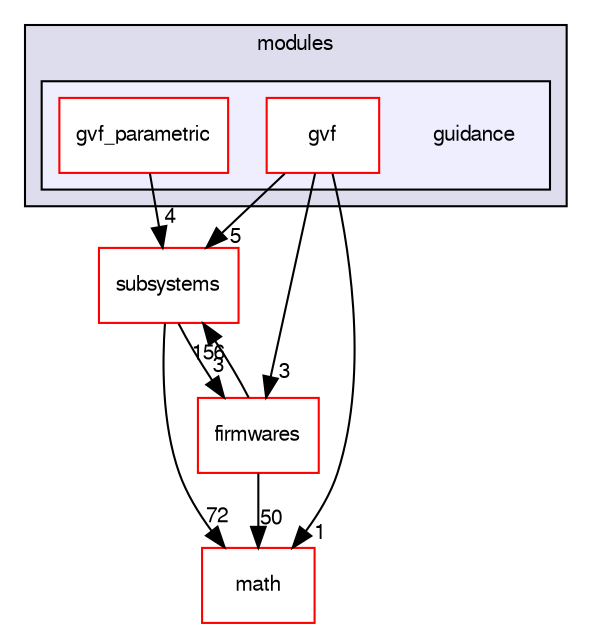 digraph "sw/airborne/modules/guidance" {
  compound=true
  node [ fontsize="10", fontname="FreeSans"];
  edge [ labelfontsize="10", labelfontname="FreeSans"];
  subgraph clusterdir_c2abcdd6ccb39c3582929c0e3f5651c2 {
    graph [ bgcolor="#ddddee", pencolor="black", label="modules" fontname="FreeSans", fontsize="10", URL="dir_c2abcdd6ccb39c3582929c0e3f5651c2.html"]
  subgraph clusterdir_4ee91589357a83ed771c51844e853db2 {
    graph [ bgcolor="#eeeeff", pencolor="black", label="" URL="dir_4ee91589357a83ed771c51844e853db2.html"];
    dir_4ee91589357a83ed771c51844e853db2 [shape=plaintext label="guidance"];
    dir_f11651931491444d54c9510df68bbdd5 [shape=box label="gvf" color="red" fillcolor="white" style="filled" URL="dir_f11651931491444d54c9510df68bbdd5.html"];
    dir_de23569aeb6bdca23f8bfa396f4a081d [shape=box label="gvf_parametric" color="red" fillcolor="white" style="filled" URL="dir_de23569aeb6bdca23f8bfa396f4a081d.html"];
  }
  }
  dir_12d6ec7aac5a4a9b8cee17e35022d7c7 [shape=box label="subsystems" fillcolor="white" style="filled" color="red" URL="dir_12d6ec7aac5a4a9b8cee17e35022d7c7.html"];
  dir_e7d2494544042a787a6ee70a779a5e07 [shape=box label="firmwares" fillcolor="white" style="filled" color="red" URL="dir_e7d2494544042a787a6ee70a779a5e07.html"];
  dir_29343b6f5fcd4b75a5dfbb985ff56864 [shape=box label="math" fillcolor="white" style="filled" color="red" URL="dir_29343b6f5fcd4b75a5dfbb985ff56864.html"];
  dir_de23569aeb6bdca23f8bfa396f4a081d->dir_12d6ec7aac5a4a9b8cee17e35022d7c7 [headlabel="4", labeldistance=1.5 headhref="dir_000172_000051.html"];
  dir_12d6ec7aac5a4a9b8cee17e35022d7c7->dir_e7d2494544042a787a6ee70a779a5e07 [headlabel="3", labeldistance=1.5 headhref="dir_000051_000105.html"];
  dir_12d6ec7aac5a4a9b8cee17e35022d7c7->dir_29343b6f5fcd4b75a5dfbb985ff56864 [headlabel="72", labeldistance=1.5 headhref="dir_000051_000118.html"];
  dir_f11651931491444d54c9510df68bbdd5->dir_12d6ec7aac5a4a9b8cee17e35022d7c7 [headlabel="5", labeldistance=1.5 headhref="dir_000169_000051.html"];
  dir_f11651931491444d54c9510df68bbdd5->dir_e7d2494544042a787a6ee70a779a5e07 [headlabel="3", labeldistance=1.5 headhref="dir_000169_000105.html"];
  dir_f11651931491444d54c9510df68bbdd5->dir_29343b6f5fcd4b75a5dfbb985ff56864 [headlabel="1", labeldistance=1.5 headhref="dir_000169_000118.html"];
  dir_e7d2494544042a787a6ee70a779a5e07->dir_12d6ec7aac5a4a9b8cee17e35022d7c7 [headlabel="156", labeldistance=1.5 headhref="dir_000105_000051.html"];
  dir_e7d2494544042a787a6ee70a779a5e07->dir_29343b6f5fcd4b75a5dfbb985ff56864 [headlabel="50", labeldistance=1.5 headhref="dir_000105_000118.html"];
}
